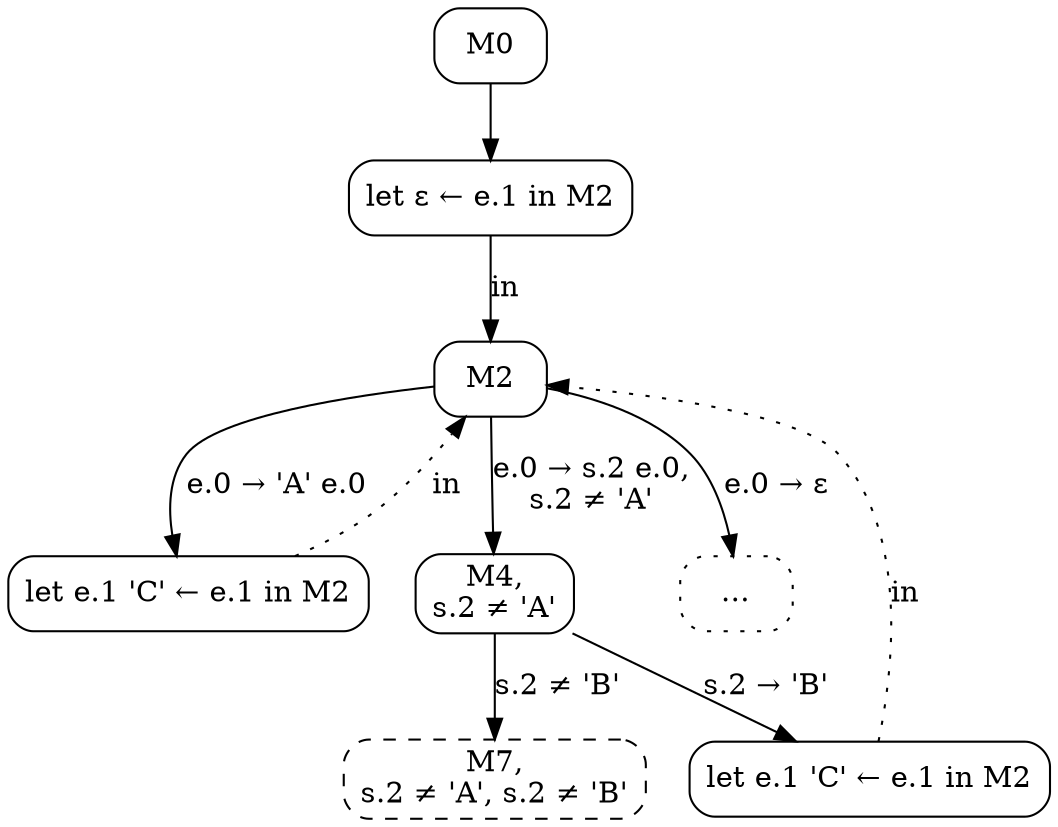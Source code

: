digraph {
  node [shape=box, style=rounded];

  M0;
  M1 [label="let ε ← e.1 in M2"];
  M0 -> M1;
  M2;
  M1 -> M2 [label="in"];
  M3 [label="let e.1 'C' ← e.1 in M2"];
  M2 -> M3 [label="e.0 → 'A' e.0"];
  M3 -> M2 [label="in", style=dotted];
  M4 [label="M4,\ns.2 ≠ 'A'"];
  M2 -> M4 [label="e.0 → s.2 e.0,\ns.2 ≠ 'A'"];
  M5 [label="…", style="rounded,dotted"];
  M2 -> M5 [label="e.0 → ε"];
  M6 [label="let e.1 'C' ← e.1 in M2"];
  M4 -> M6 [label="s.2 → 'B'"];
  M6 -> M2 [label="in", style=dotted];
  M7 [label="M7,\ns.2 ≠ 'A', s.2 ≠ 'B'", style="rounded,dashed"];
  M4 -> M7 [label="s.2 ≠ 'B'"];
}
